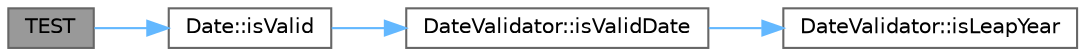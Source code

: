 digraph "TEST"
{
 // LATEX_PDF_SIZE
  bgcolor="transparent";
  edge [fontname=Helvetica,fontsize=10,labelfontname=Helvetica,labelfontsize=10];
  node [fontname=Helvetica,fontsize=10,shape=box,height=0.2,width=0.4];
  rankdir="LR";
  Node1 [id="Node000001",label="TEST",height=0.2,width=0.4,color="gray40", fillcolor="grey60", style="filled", fontcolor="black",tooltip=" "];
  Node1 -> Node2 [id="edge1_Node000001_Node000002",color="steelblue1",style="solid",tooltip=" "];
  Node2 [id="Node000002",label="Date::isValid",height=0.2,width=0.4,color="grey40", fillcolor="white", style="filled",URL="$struct_date.html#a7a39fcfa60c9ff0f73d8c8094ffd1f78",tooltip="Validate the date."];
  Node2 -> Node3 [id="edge2_Node000002_Node000003",color="steelblue1",style="solid",tooltip=" "];
  Node3 [id="Node000003",label="DateValidator::isValidDate",height=0.2,width=0.4,color="grey40", fillcolor="white", style="filled",URL="$class_date_validator.html#a56683b27e1b8462d1434691293d7226c",tooltip="Validate a date."];
  Node3 -> Node4 [id="edge3_Node000003_Node000004",color="steelblue1",style="solid",tooltip=" "];
  Node4 [id="Node000004",label="DateValidator::isLeapYear",height=0.2,width=0.4,color="grey40", fillcolor="white", style="filled",URL="$class_date_validator.html#a387fabe601e1d421996848e8012ed6ee",tooltip="Check if a year is a leap year."];
}
